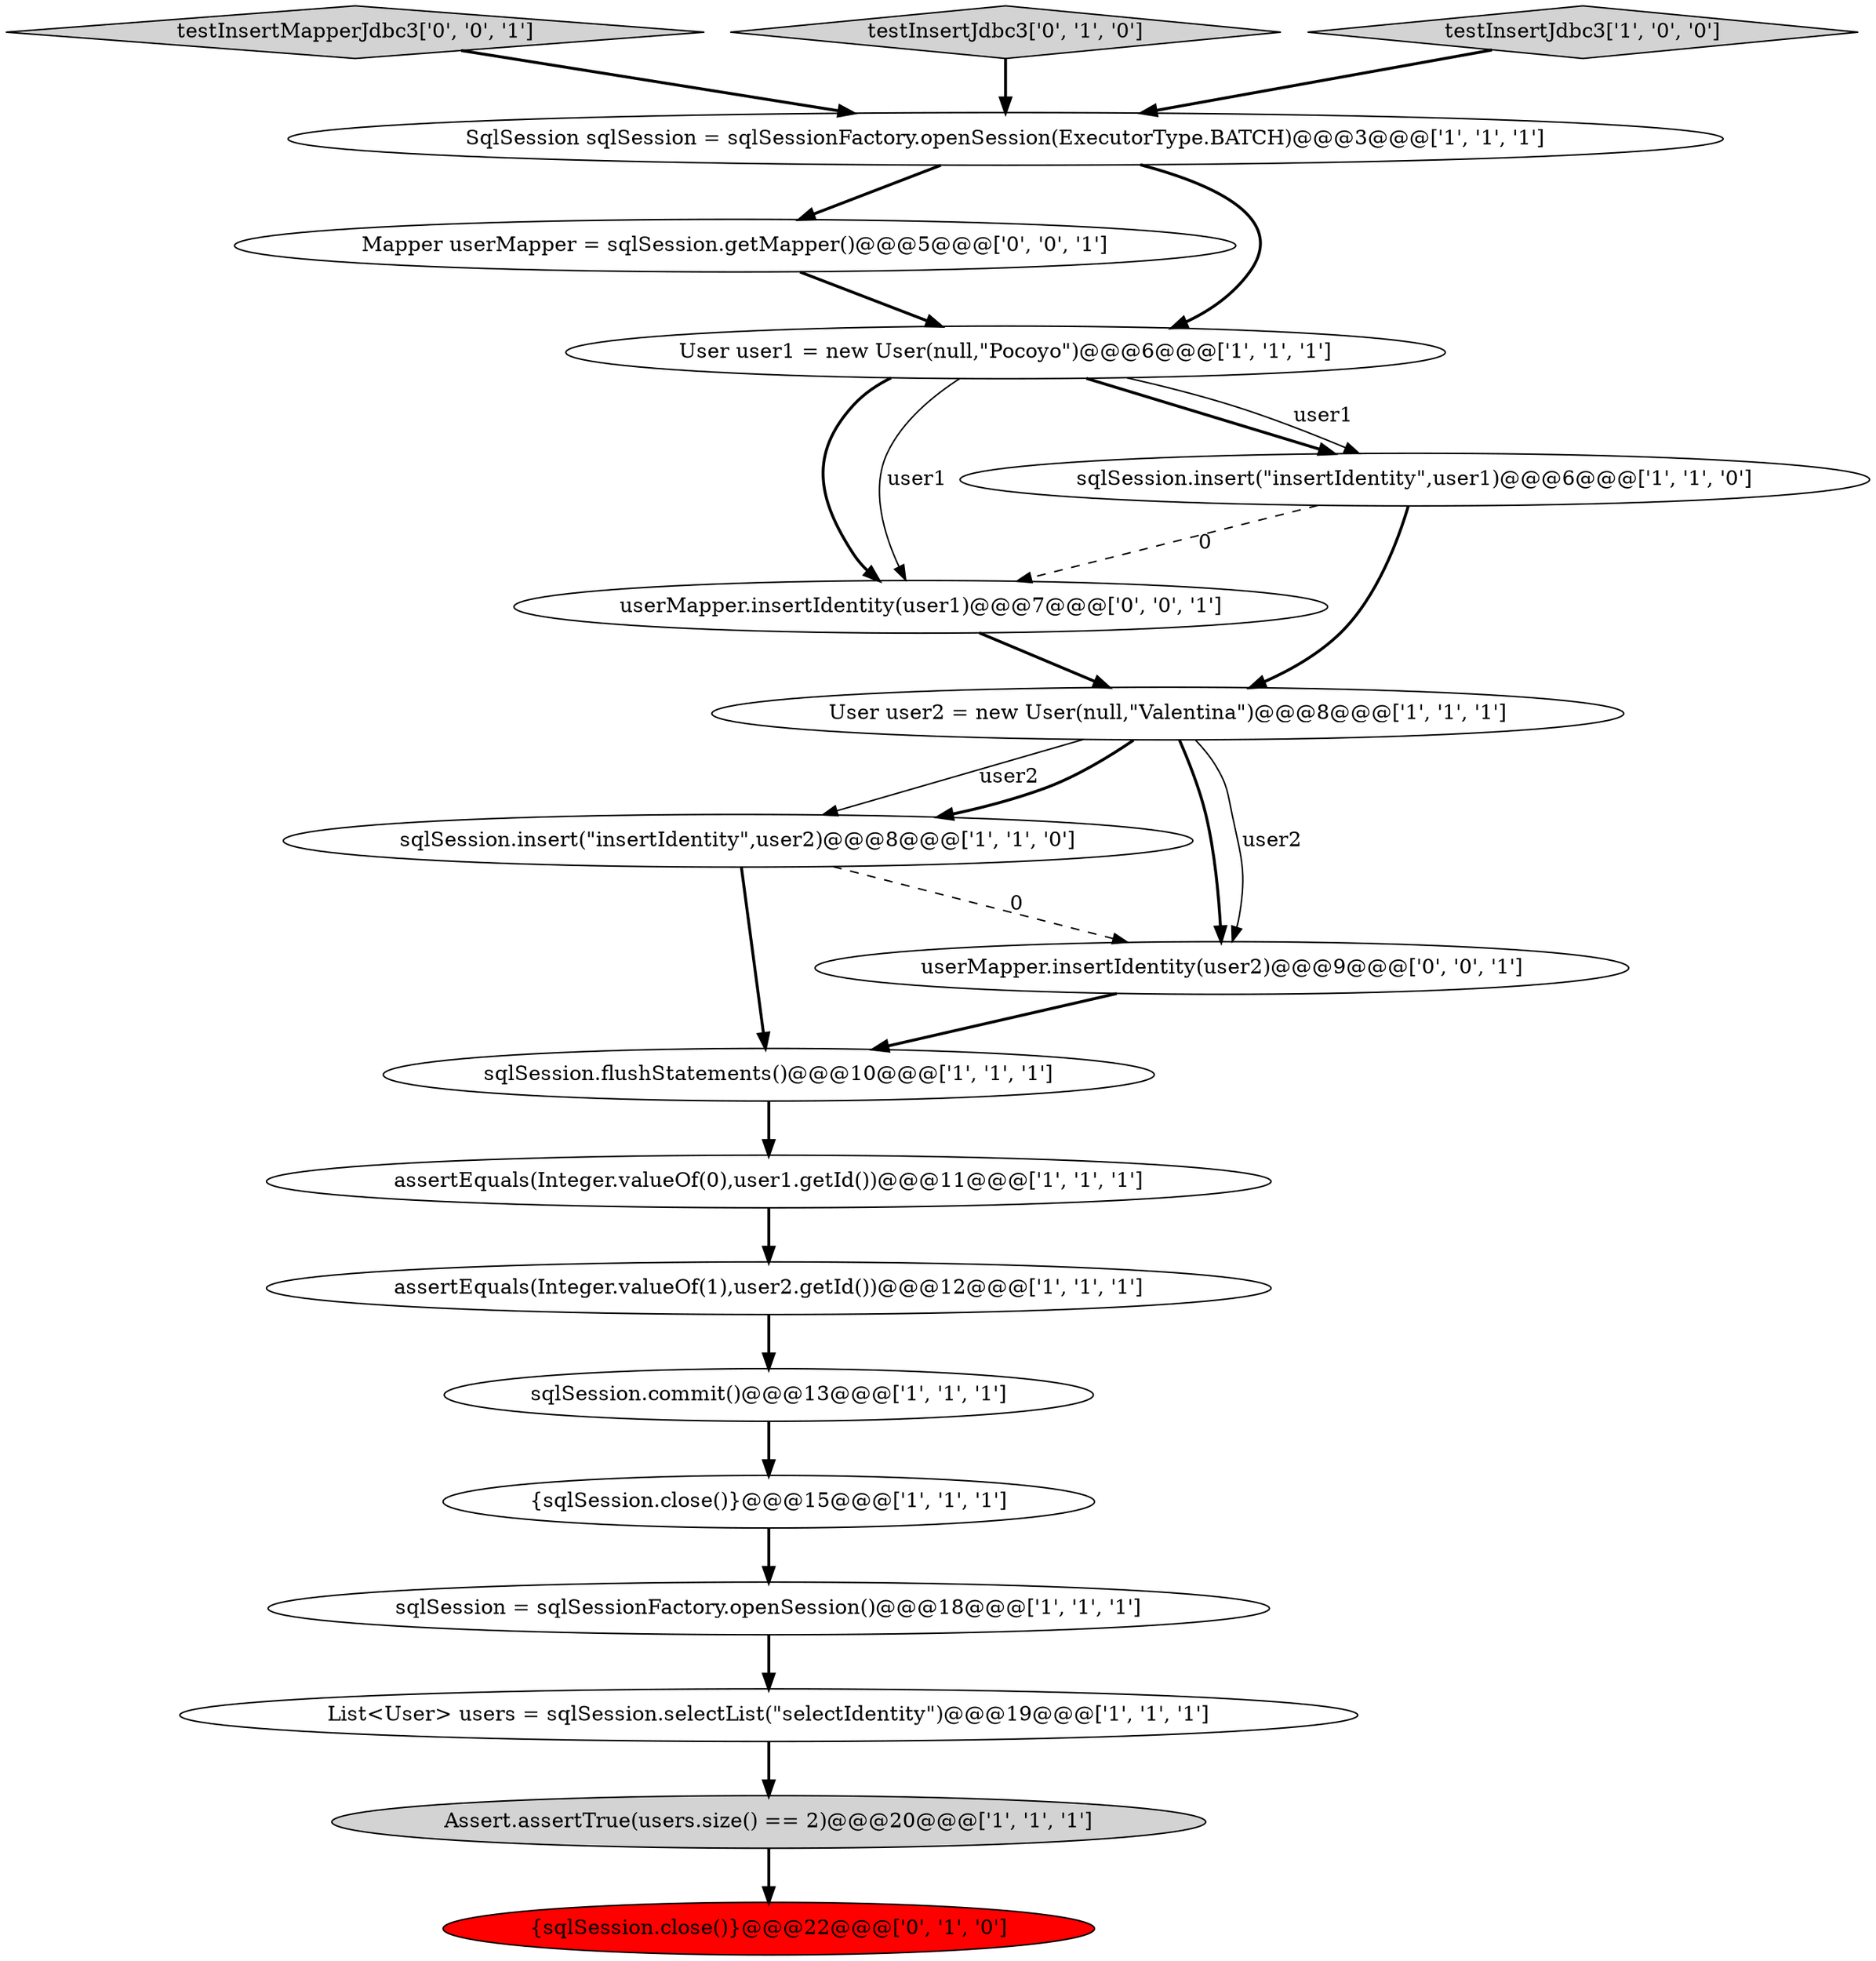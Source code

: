 digraph {
5 [style = filled, label = "assertEquals(Integer.valueOf(0),user1.getId())@@@11@@@['1', '1', '1']", fillcolor = white, shape = ellipse image = "AAA0AAABBB1BBB"];
16 [style = filled, label = "testInsertMapperJdbc3['0', '0', '1']", fillcolor = lightgray, shape = diamond image = "AAA0AAABBB3BBB"];
10 [style = filled, label = "User user2 = new User(null,\"Valentina\")@@@8@@@['1', '1', '1']", fillcolor = white, shape = ellipse image = "AAA0AAABBB1BBB"];
15 [style = filled, label = "testInsertJdbc3['0', '1', '0']", fillcolor = lightgray, shape = diamond image = "AAA0AAABBB2BBB"];
3 [style = filled, label = "sqlSession.commit()@@@13@@@['1', '1', '1']", fillcolor = white, shape = ellipse image = "AAA0AAABBB1BBB"];
4 [style = filled, label = "testInsertJdbc3['1', '0', '0']", fillcolor = lightgray, shape = diamond image = "AAA0AAABBB1BBB"];
12 [style = filled, label = "SqlSession sqlSession = sqlSessionFactory.openSession(ExecutorType.BATCH)@@@3@@@['1', '1', '1']", fillcolor = white, shape = ellipse image = "AAA0AAABBB1BBB"];
17 [style = filled, label = "userMapper.insertIdentity(user1)@@@7@@@['0', '0', '1']", fillcolor = white, shape = ellipse image = "AAA0AAABBB3BBB"];
8 [style = filled, label = "List<User> users = sqlSession.selectList(\"selectIdentity\")@@@19@@@['1', '1', '1']", fillcolor = white, shape = ellipse image = "AAA0AAABBB1BBB"];
7 [style = filled, label = "{sqlSession.close()}@@@15@@@['1', '1', '1']", fillcolor = white, shape = ellipse image = "AAA0AAABBB1BBB"];
2 [style = filled, label = "sqlSession.insert(\"insertIdentity\",user2)@@@8@@@['1', '1', '0']", fillcolor = white, shape = ellipse image = "AAA0AAABBB1BBB"];
11 [style = filled, label = "Assert.assertTrue(users.size() == 2)@@@20@@@['1', '1', '1']", fillcolor = lightgray, shape = ellipse image = "AAA0AAABBB1BBB"];
14 [style = filled, label = "{sqlSession.close()}@@@22@@@['0', '1', '0']", fillcolor = red, shape = ellipse image = "AAA1AAABBB2BBB"];
19 [style = filled, label = "Mapper userMapper = sqlSession.getMapper()@@@5@@@['0', '0', '1']", fillcolor = white, shape = ellipse image = "AAA0AAABBB3BBB"];
6 [style = filled, label = "User user1 = new User(null,\"Pocoyo\")@@@6@@@['1', '1', '1']", fillcolor = white, shape = ellipse image = "AAA0AAABBB1BBB"];
9 [style = filled, label = "assertEquals(Integer.valueOf(1),user2.getId())@@@12@@@['1', '1', '1']", fillcolor = white, shape = ellipse image = "AAA0AAABBB1BBB"];
1 [style = filled, label = "sqlSession.flushStatements()@@@10@@@['1', '1', '1']", fillcolor = white, shape = ellipse image = "AAA0AAABBB1BBB"];
13 [style = filled, label = "sqlSession = sqlSessionFactory.openSession()@@@18@@@['1', '1', '1']", fillcolor = white, shape = ellipse image = "AAA0AAABBB1BBB"];
0 [style = filled, label = "sqlSession.insert(\"insertIdentity\",user1)@@@6@@@['1', '1', '0']", fillcolor = white, shape = ellipse image = "AAA0AAABBB1BBB"];
18 [style = filled, label = "userMapper.insertIdentity(user2)@@@9@@@['0', '0', '1']", fillcolor = white, shape = ellipse image = "AAA0AAABBB3BBB"];
1->5 [style = bold, label=""];
7->13 [style = bold, label=""];
6->17 [style = bold, label=""];
17->10 [style = bold, label=""];
10->18 [style = bold, label=""];
5->9 [style = bold, label=""];
11->14 [style = bold, label=""];
2->1 [style = bold, label=""];
6->17 [style = solid, label="user1"];
6->0 [style = bold, label=""];
19->6 [style = bold, label=""];
12->6 [style = bold, label=""];
0->17 [style = dashed, label="0"];
10->2 [style = solid, label="user2"];
0->10 [style = bold, label=""];
10->18 [style = solid, label="user2"];
18->1 [style = bold, label=""];
3->7 [style = bold, label=""];
2->18 [style = dashed, label="0"];
4->12 [style = bold, label=""];
9->3 [style = bold, label=""];
6->0 [style = solid, label="user1"];
10->2 [style = bold, label=""];
15->12 [style = bold, label=""];
13->8 [style = bold, label=""];
12->19 [style = bold, label=""];
8->11 [style = bold, label=""];
16->12 [style = bold, label=""];
}
